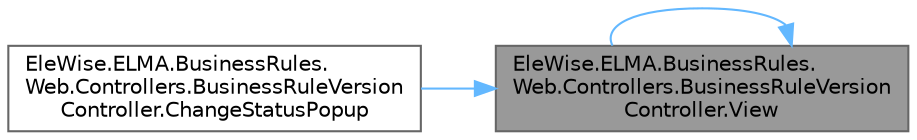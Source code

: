 digraph "EleWise.ELMA.BusinessRules.Web.Controllers.BusinessRuleVersionController.View"
{
 // LATEX_PDF_SIZE
  bgcolor="transparent";
  edge [fontname=Helvetica,fontsize=10,labelfontname=Helvetica,labelfontsize=10];
  node [fontname=Helvetica,fontsize=10,shape=box,height=0.2,width=0.4];
  rankdir="RL";
  Node1 [id="Node000001",label="EleWise.ELMA.BusinessRules.\lWeb.Controllers.BusinessRuleVersion\lController.View",height=0.2,width=0.4,color="gray40", fillcolor="grey60", style="filled", fontcolor="black",tooltip="Страница детализации версии бизнес-правила"];
  Node1 -> Node2 [id="edge1_Node000001_Node000002",dir="back",color="steelblue1",style="solid",tooltip=" "];
  Node2 [id="Node000002",label="EleWise.ELMA.BusinessRules.\lWeb.Controllers.BusinessRuleVersion\lController.ChangeStatusPopup",height=0.2,width=0.4,color="grey40", fillcolor="white", style="filled",URL="$class_ele_wise_1_1_e_l_m_a_1_1_business_rules_1_1_web_1_1_controllers_1_1_business_rule_version_controller.html#ad0189f44e14c3c4a616677a9d35ae85b",tooltip="Изменить статус версии бизнес-правила"];
  Node1 -> Node1 [id="edge2_Node000001_Node000001",dir="back",color="steelblue1",style="solid",tooltip=" "];
}
